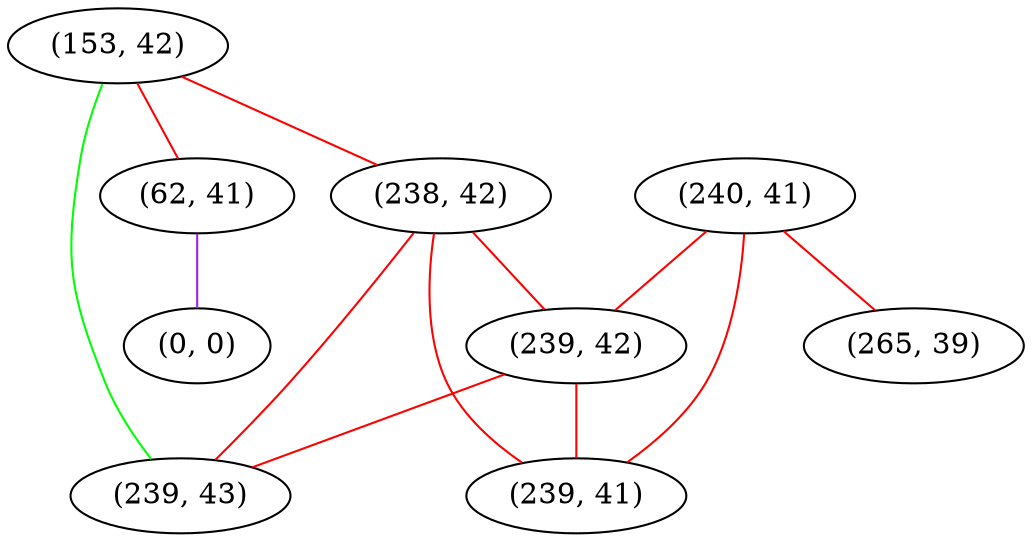 graph "" {
"(153, 42)";
"(238, 42)";
"(240, 41)";
"(62, 41)";
"(239, 42)";
"(239, 43)";
"(0, 0)";
"(239, 41)";
"(265, 39)";
"(153, 42)" -- "(239, 43)"  [color=green, key=0, weight=2];
"(153, 42)" -- "(62, 41)"  [color=red, key=0, weight=1];
"(153, 42)" -- "(238, 42)"  [color=red, key=0, weight=1];
"(238, 42)" -- "(239, 43)"  [color=red, key=0, weight=1];
"(238, 42)" -- "(239, 42)"  [color=red, key=0, weight=1];
"(238, 42)" -- "(239, 41)"  [color=red, key=0, weight=1];
"(240, 41)" -- "(265, 39)"  [color=red, key=0, weight=1];
"(240, 41)" -- "(239, 42)"  [color=red, key=0, weight=1];
"(240, 41)" -- "(239, 41)"  [color=red, key=0, weight=1];
"(62, 41)" -- "(0, 0)"  [color=purple, key=0, weight=4];
"(239, 42)" -- "(239, 43)"  [color=red, key=0, weight=1];
"(239, 42)" -- "(239, 41)"  [color=red, key=0, weight=1];
}

